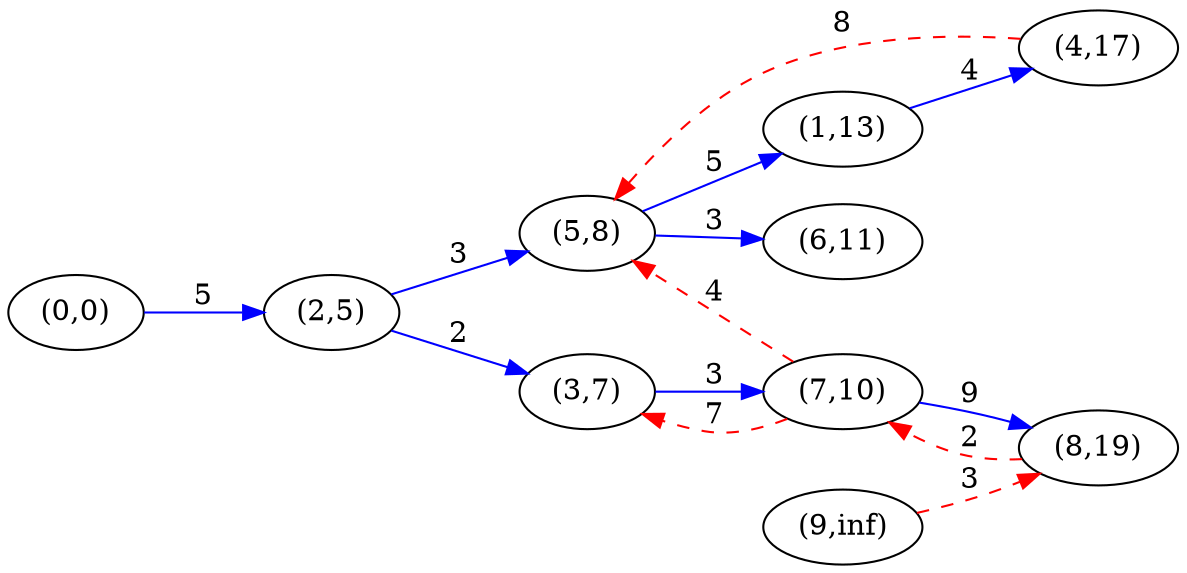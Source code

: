 digraph G {
ranksep = "equally";
rankdir = LR;
{rank = same; "(0,0)"; };
{rank = same; "(2,5)"; };
{rank = same; "(5,8)"; "(3,7)"; };
{rank = same; "(1,13)"; "(6,11)"; "(7,10)"; };
{rank = same; "(4,17)"; "(8,19)"; };
{rank = same; };
{rank = same; "(9,inf)"; };
{rank = same; };
"(0,0)"->"(2,5)"[label="5" color = "blue"];
"(2,5)"->"(5,8)"[label="3" color = "blue"];
"(2,5)"->"(3,7)"[label="2" color = "blue"];
"(5,8)"->"(1,13)"[label="5" color = "blue"];
"(5,8)"->"(6,11)"[label="3" color = "blue"];
"(3,7)"->"(7,10)"[label="3" color = "blue"];
"(1,13)"->"(4,17)"[label="4" color = "blue"];
"(6,11)"
"(7,10)"->"(8,19)"[label="9" color = "blue"];
"(7,10)"->"(3,7)"[label="7" color = "red" style = "dashed" ];
"(7,10)"->"(5,8)"[label="4" color = "red" style = "dashed" ];
"(4,17)"->"(5,8)"[label="8" color = "red" style = "dashed" ];
"(8,19)"->"(7,10)"[label="2" color = "red" style = "dashed" ];
"(9,inf)"->"(8,19)"[label="3" color = "red" style = "dashed" ];
}
